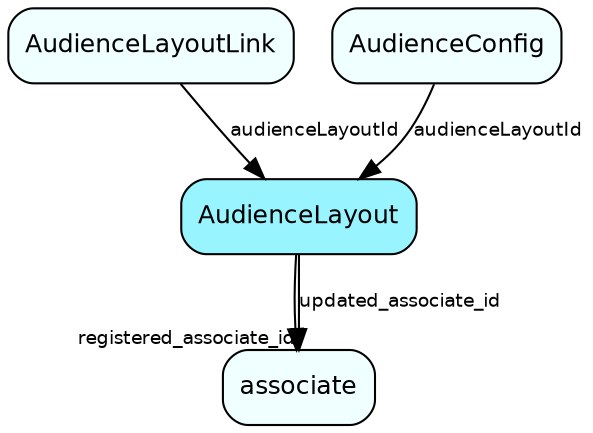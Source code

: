 digraph AudienceLayout  {
node [shape = box style="rounded, filled" fontname = "Helvetica" fontsize = "12" ]
edge [fontname = "Helvetica" fontsize = "9"]

AudienceLayout[fillcolor = "cadetblue1"]
associate[fillcolor = "azure1"]
AudienceLayoutLink[fillcolor = "azure1"]
AudienceConfig[fillcolor = "azure1"]
AudienceLayout -> associate [headlabel = "registered_associate_id"]
AudienceLayout -> associate [label = "updated_associate_id"]
AudienceLayoutLink -> AudienceLayout [label = "audienceLayoutId"]
AudienceConfig -> AudienceLayout [label = "audienceLayoutId"]
}
